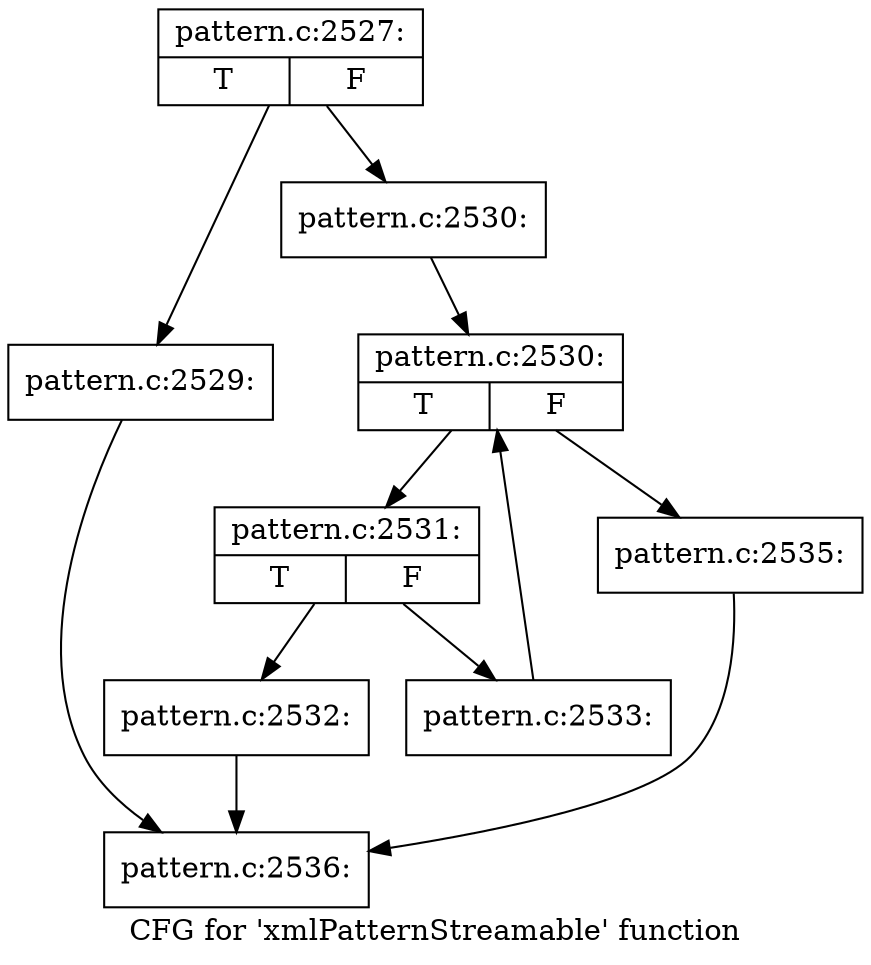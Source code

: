 digraph "CFG for 'xmlPatternStreamable' function" {
	label="CFG for 'xmlPatternStreamable' function";

	Node0x46473b0 [shape=record,label="{pattern.c:2527:|{<s0>T|<s1>F}}"];
	Node0x46473b0 -> Node0x4634610;
	Node0x46473b0 -> Node0x46346c0;
	Node0x4634610 [shape=record,label="{pattern.c:2529:}"];
	Node0x4634610 -> Node0x4634cb0;
	Node0x46346c0 [shape=record,label="{pattern.c:2530:}"];
	Node0x46346c0 -> Node0x4647330;
	Node0x4647330 [shape=record,label="{pattern.c:2530:|{<s0>T|<s1>F}}"];
	Node0x4647330 -> Node0x4633fc0;
	Node0x4647330 -> Node0x4633df0;
	Node0x4633fc0 [shape=record,label="{pattern.c:2531:|{<s0>T|<s1>F}}"];
	Node0x4633fc0 -> Node0x46475f0;
	Node0x4633fc0 -> Node0x464de90;
	Node0x46475f0 [shape=record,label="{pattern.c:2532:}"];
	Node0x46475f0 -> Node0x4634cb0;
	Node0x464de90 [shape=record,label="{pattern.c:2533:}"];
	Node0x464de90 -> Node0x4647330;
	Node0x4633df0 [shape=record,label="{pattern.c:2535:}"];
	Node0x4633df0 -> Node0x4634cb0;
	Node0x4634cb0 [shape=record,label="{pattern.c:2536:}"];
}
